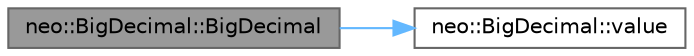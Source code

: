 digraph "neo::BigDecimal::BigDecimal"
{
 // LATEX_PDF_SIZE
  bgcolor="transparent";
  edge [fontname=Helvetica,fontsize=10,labelfontname=Helvetica,labelfontsize=10];
  node [fontname=Helvetica,fontsize=10,shape=box,height=0.2,width=0.4];
  rankdir="LR";
  Node1 [id="Node000001",label="neo::BigDecimal::BigDecimal",height=0.2,width=0.4,color="gray40", fillcolor="grey60", style="filled", fontcolor="black",tooltip="Constructs a BigDecimal from a double value."];
  Node1 -> Node2 [id="edge1_Node000001_Node000002",color="steelblue1",style="solid",tooltip=" "];
  Node2 [id="Node000002",label="neo::BigDecimal::value",height=0.2,width=0.4,color="grey40", fillcolor="white", style="filled",URL="$classneo_1_1_big_decimal.html#ace79a09b93edd014178bec687ffb8013",tooltip="Gets the BigInteger value of the number."];
}
